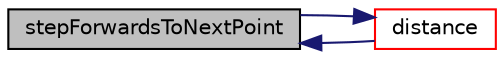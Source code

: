 digraph "stepForwardsToNextPoint"
{
  bgcolor="transparent";
  edge [fontname="Helvetica",fontsize="10",labelfontname="Helvetica",labelfontsize="10"];
  node [fontname="Helvetica",fontsize="10",shape=record];
  rankdir="LR";
  Node99616 [label="stepForwardsToNextPoint",height=0.2,width=0.4,color="black", fillcolor="grey75", style="filled", fontcolor="black"];
  Node99616 -> Node99617 [dir="back",color="midnightblue",fontsize="10",style="solid",fontname="Helvetica"];
  Node99617 [label="distance",height=0.2,width=0.4,color="red",URL="$a21851.html#a0bcfc66141be6a71979dc53e6008198e"];
  Node99617 -> Node99616 [dir="back",color="midnightblue",fontsize="10",style="solid",fontname="Helvetica"];
}
